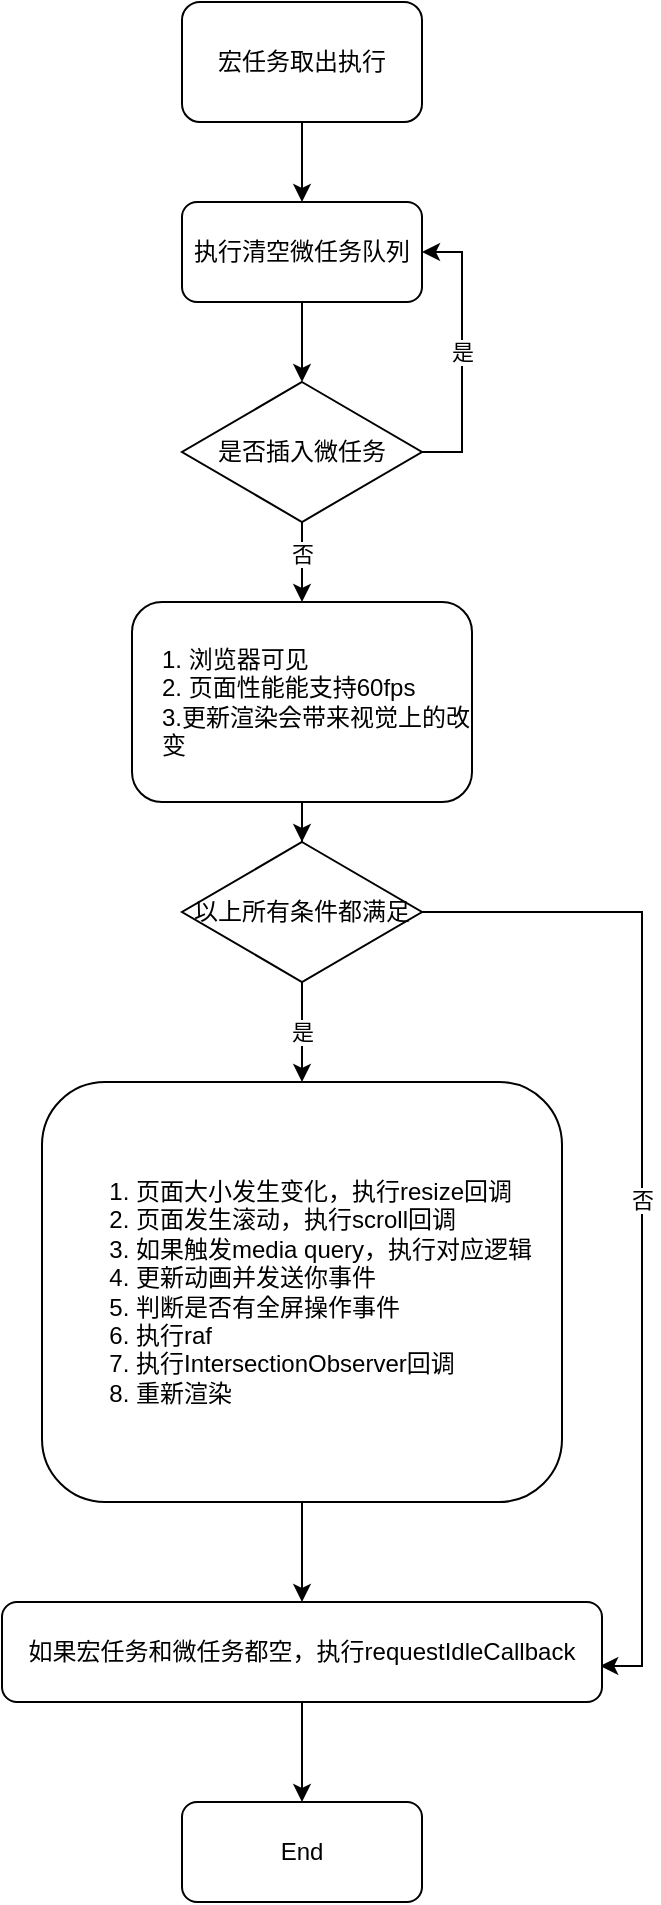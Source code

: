 <mxfile version="13.6.5">
    <diagram id="6hGFLwfOUW9BJ-s0fimq" name="Page-1">
        <mxGraphModel dx="648" dy="507" grid="1" gridSize="10" guides="1" tooltips="1" connect="1" arrows="1" fold="1" page="1" pageScale="1" pageWidth="827" pageHeight="1169" math="0" shadow="0">
            <root>
                <mxCell id="0"/>
                <mxCell id="1" parent="0"/>
                <mxCell id="9" value="" style="edgeStyle=orthogonalEdgeStyle;rounded=0;orthogonalLoop=1;jettySize=auto;html=1;" parent="1" source="4" target="8" edge="1">
                    <mxGeometry relative="1" as="geometry"/>
                </mxCell>
                <mxCell id="4" value="&lt;span&gt;宏任务取出执行&lt;/span&gt;" style="rounded=1;whiteSpace=wrap;html=1;" parent="1" vertex="1">
                    <mxGeometry x="250" y="80" width="120" height="60" as="geometry"/>
                </mxCell>
                <mxCell id="19" style="edgeStyle=orthogonalEdgeStyle;rounded=0;orthogonalLoop=1;jettySize=auto;html=1;exitX=0.5;exitY=1;exitDx=0;exitDy=0;entryX=0.5;entryY=0;entryDx=0;entryDy=0;" parent="1" source="8" target="17" edge="1">
                    <mxGeometry relative="1" as="geometry"/>
                </mxCell>
                <mxCell id="8" value="&lt;span&gt;执行清空微任务队列&lt;br&gt;&lt;/span&gt;" style="rounded=1;whiteSpace=wrap;html=1;" parent="1" vertex="1">
                    <mxGeometry x="250" y="180" width="120" height="50" as="geometry"/>
                </mxCell>
                <mxCell id="20" value="是" style="edgeStyle=orthogonalEdgeStyle;rounded=0;orthogonalLoop=1;jettySize=auto;html=1;exitX=1;exitY=0.5;exitDx=0;exitDy=0;entryX=1;entryY=0.5;entryDx=0;entryDy=0;" parent="1" source="17" target="8" edge="1">
                    <mxGeometry relative="1" as="geometry"/>
                </mxCell>
                <mxCell id="29" style="edgeStyle=orthogonalEdgeStyle;rounded=0;orthogonalLoop=1;jettySize=auto;html=1;exitX=0.5;exitY=1;exitDx=0;exitDy=0;entryX=0.5;entryY=0;entryDx=0;entryDy=0;" parent="1" source="17" target="21" edge="1">
                    <mxGeometry relative="1" as="geometry"/>
                </mxCell>
                <mxCell id="48" value="否" style="edgeLabel;html=1;align=center;verticalAlign=middle;resizable=0;points=[];" parent="29" vertex="1" connectable="0">
                    <mxGeometry x="-0.2" relative="1" as="geometry">
                        <mxPoint as="offset"/>
                    </mxGeometry>
                </mxCell>
                <mxCell id="17" value="是否插入微任务" style="rhombus;whiteSpace=wrap;html=1;" parent="1" vertex="1">
                    <mxGeometry x="250" y="270" width="120" height="70" as="geometry"/>
                </mxCell>
                <mxCell id="30" style="edgeStyle=orthogonalEdgeStyle;rounded=0;orthogonalLoop=1;jettySize=auto;html=1;exitX=0.5;exitY=1;exitDx=0;exitDy=0;" parent="1" source="21" target="28" edge="1">
                    <mxGeometry relative="1" as="geometry"/>
                </mxCell>
                <mxCell id="21" value="&lt;span&gt;1. 浏览器可见&lt;br&gt;2. 页面性能能支持60fps&lt;br&gt;&lt;div&gt;&lt;span&gt;3.更新渲染会带来视觉上的改变&lt;/span&gt;&lt;/div&gt;&lt;/span&gt;" style="rounded=1;whiteSpace=wrap;html=1;align=left;spacingLeft=13;" parent="1" vertex="1">
                    <mxGeometry x="225" y="380" width="170" height="100" as="geometry"/>
                </mxCell>
                <mxCell id="31" value="是" style="edgeStyle=orthogonalEdgeStyle;rounded=0;orthogonalLoop=1;jettySize=auto;html=1;exitX=0.5;exitY=1;exitDx=0;exitDy=0;entryX=0.5;entryY=0;entryDx=0;entryDy=0;" parent="1" source="28" target="38" edge="1">
                    <mxGeometry relative="1" as="geometry">
                        <mxPoint x="310" y="620" as="targetPoint"/>
                    </mxGeometry>
                </mxCell>
                <mxCell id="32" value="否" style="edgeStyle=orthogonalEdgeStyle;rounded=0;orthogonalLoop=1;jettySize=auto;html=1;exitX=1;exitY=0.5;exitDx=0;exitDy=0;entryX=0.997;entryY=0.64;entryDx=0;entryDy=0;entryPerimeter=0;" parent="1" source="28" target="44" edge="1">
                    <mxGeometry relative="1" as="geometry">
                        <mxPoint x="420" y="535" as="targetPoint"/>
                    </mxGeometry>
                </mxCell>
                <mxCell id="28" value="以上所有条件都满足" style="rhombus;whiteSpace=wrap;html=1;align=center;" parent="1" vertex="1">
                    <mxGeometry x="250" y="500" width="120" height="70" as="geometry"/>
                </mxCell>
                <mxCell id="43" value="" style="group" parent="1" vertex="1" connectable="0">
                    <mxGeometry x="180" y="620" width="260" height="210" as="geometry"/>
                </mxCell>
                <mxCell id="35" value="&lt;span&gt;&lt;br&gt;&lt;/span&gt;" style="rounded=1;whiteSpace=wrap;html=1;align=left;verticalAlign=middle;" parent="43" vertex="1">
                    <mxGeometry width="260" height="210" as="geometry"/>
                </mxCell>
                <mxCell id="38" value="&lt;ol&gt;&lt;li&gt;页面大小发生变化，执行resize回调&lt;/li&gt;&lt;li&gt;页面发生滚动，执行scroll回调&lt;/li&gt;&lt;li&gt;如果触发media query，执行对应逻辑&lt;/li&gt;&lt;li&gt;更新动画并发送你事件&lt;/li&gt;&lt;li&gt;判断是否有全屏操作事件&lt;/li&gt;&lt;li&gt;执行raf&lt;/li&gt;&lt;li&gt;执行IntersectionObserver回调&lt;/li&gt;&lt;li&gt;重新渲染&lt;/li&gt;&lt;/ol&gt;" style="text;strokeColor=none;fillColor=none;html=1;whiteSpace=wrap;verticalAlign=middle;overflow=hidden;align=left;" parent="43" vertex="1">
                    <mxGeometry x="5" width="250" height="210" as="geometry"/>
                </mxCell>
                <mxCell id="46" style="edgeStyle=orthogonalEdgeStyle;rounded=0;orthogonalLoop=1;jettySize=auto;html=1;exitX=0.5;exitY=1;exitDx=0;exitDy=0;" parent="1" source="44" target="47" edge="1">
                    <mxGeometry relative="1" as="geometry">
                        <mxPoint x="310" y="920" as="targetPoint"/>
                    </mxGeometry>
                </mxCell>
                <mxCell id="44" value="&lt;span&gt;如果宏任务和微任务都空，执行requestIdleCallback&lt;/span&gt;" style="rounded=1;whiteSpace=wrap;html=1;align=center;" parent="1" vertex="1">
                    <mxGeometry x="160" y="880" width="300" height="50" as="geometry"/>
                </mxCell>
                <mxCell id="45" style="edgeStyle=orthogonalEdgeStyle;rounded=0;orthogonalLoop=1;jettySize=auto;html=1;exitX=0.5;exitY=1;exitDx=0;exitDy=0;" parent="1" source="38" target="44" edge="1">
                    <mxGeometry relative="1" as="geometry"/>
                </mxCell>
                <mxCell id="47" value="&lt;span&gt;End&lt;br&gt;&lt;/span&gt;" style="rounded=1;whiteSpace=wrap;html=1;" parent="1" vertex="1">
                    <mxGeometry x="250" y="980" width="120" height="50" as="geometry"/>
                </mxCell>
            </root>
        </mxGraphModel>
    </diagram>
</mxfile>